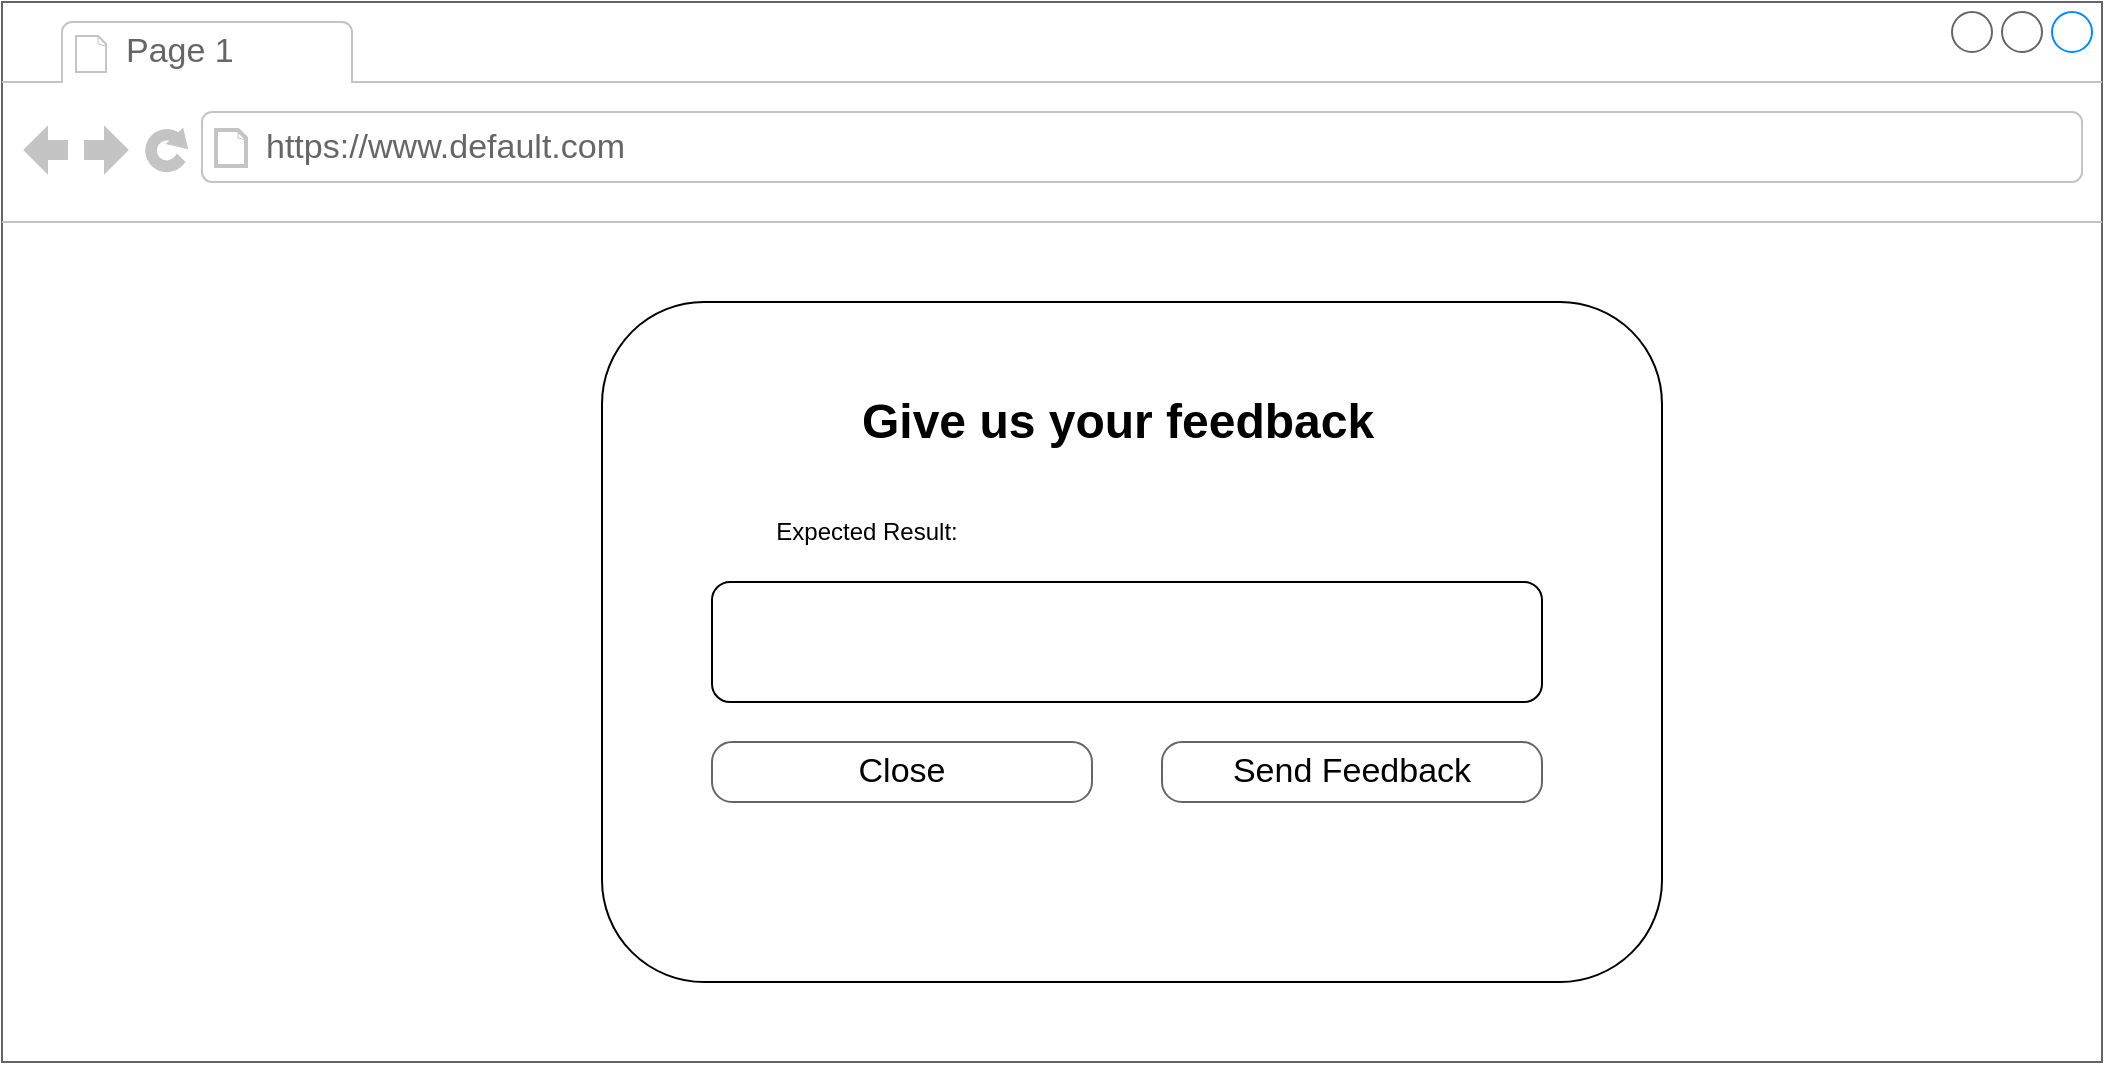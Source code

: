 <mxfile version="17.1.1" type="onedrive"><diagram name="Page-1" id="2cc2dc42-3aac-f2a9-1cec-7a8b7cbee084"><mxGraphModel dx="1413" dy="586" grid="1" gridSize="10" guides="1" tooltips="1" connect="1" arrows="1" fold="1" page="1" pageScale="1" pageWidth="1100" pageHeight="850" background="none" math="0" shadow="0"><root><mxCell id="0"/><mxCell id="1" parent="0"/><mxCell id="7026571954dc6520-1" value="" style="strokeWidth=1;shadow=0;dashed=0;align=center;html=1;shape=mxgraph.mockup.containers.browserWindow;rSize=0;strokeColor=#666666;mainText=,;recursiveResize=0;rounded=0;labelBackgroundColor=none;fontFamily=Verdana;fontSize=12" parent="1" vertex="1"><mxGeometry x="100" y="160" width="1050" height="530" as="geometry"/></mxCell><mxCell id="7026571954dc6520-2" value="Page 1" style="strokeWidth=1;shadow=0;dashed=0;align=center;html=1;shape=mxgraph.mockup.containers.anchor;fontSize=17;fontColor=#666666;align=left;" parent="7026571954dc6520-1" vertex="1"><mxGeometry x="60" y="12" width="110" height="26" as="geometry"/></mxCell><mxCell id="7026571954dc6520-3" value="https://www.default.com" style="strokeWidth=1;shadow=0;dashed=0;align=center;html=1;shape=mxgraph.mockup.containers.anchor;rSize=0;fontSize=17;fontColor=#666666;align=left;" parent="7026571954dc6520-1" vertex="1"><mxGeometry x="130" y="60" width="250" height="26" as="geometry"/></mxCell><mxCell id="7026571954dc6520-10" value="Section 1" style="text;html=1;points=[];align=left;verticalAlign=top;spacingTop=-4;fontSize=15;fontFamily=Verdana" parent="7026571954dc6520-1" vertex="1"><mxGeometry x="350" y="230" width="170" height="30" as="geometry"/></mxCell><mxCell id="QCwfrtKomad_GP4xrMs2-10" value="" style="rounded=1;whiteSpace=wrap;html=1;" vertex="1" parent="7026571954dc6520-1"><mxGeometry x="300" y="150" width="530" height="340" as="geometry"/></mxCell><mxCell id="7026571954dc6520-18" value="Close" style="strokeWidth=1;shadow=0;dashed=0;align=center;html=1;shape=mxgraph.mockup.buttons.button;strokeColor=#666666;mainText=;buttonStyle=round;fontSize=17;fontStyle=0;fillColor=none;whiteSpace=wrap;rounded=0;labelBackgroundColor=none;" parent="7026571954dc6520-1" vertex="1"><mxGeometry x="355" y="370" width="190" height="30" as="geometry"/></mxCell><mxCell id="QCwfrtKomad_GP4xrMs2-11" value="Send Feedback" style="strokeWidth=1;shadow=0;dashed=0;align=center;html=1;shape=mxgraph.mockup.buttons.button;strokeColor=#666666;mainText=;buttonStyle=round;fontSize=17;fontStyle=0;fillColor=none;whiteSpace=wrap;rounded=0;labelBackgroundColor=none;" vertex="1" parent="7026571954dc6520-1"><mxGeometry x="580" y="370" width="190" height="30" as="geometry"/></mxCell><mxCell id="QCwfrtKomad_GP4xrMs2-12" value="" style="rounded=1;whiteSpace=wrap;html=1;" vertex="1" parent="7026571954dc6520-1"><mxGeometry x="355" y="290" width="415" height="60" as="geometry"/></mxCell><mxCell id="QCwfrtKomad_GP4xrMs2-13" value="&lt;h1&gt;&lt;span&gt;Give us your feedback&lt;/span&gt;&lt;br&gt;&lt;/h1&gt;" style="text;html=1;strokeColor=none;fillColor=none;spacing=5;spacingTop=-20;whiteSpace=wrap;overflow=hidden;rounded=0;" vertex="1" parent="7026571954dc6520-1"><mxGeometry x="425" y="190" width="280" height="40" as="geometry"/></mxCell><mxCell id="QCwfrtKomad_GP4xrMs2-15" value="Expected Result:" style="text;html=1;strokeColor=none;fillColor=none;align=center;verticalAlign=middle;whiteSpace=wrap;rounded=0;" vertex="1" parent="7026571954dc6520-1"><mxGeometry x="355" y="250" width="155" height="30" as="geometry"/></mxCell></root></mxGraphModel></diagram></mxfile>